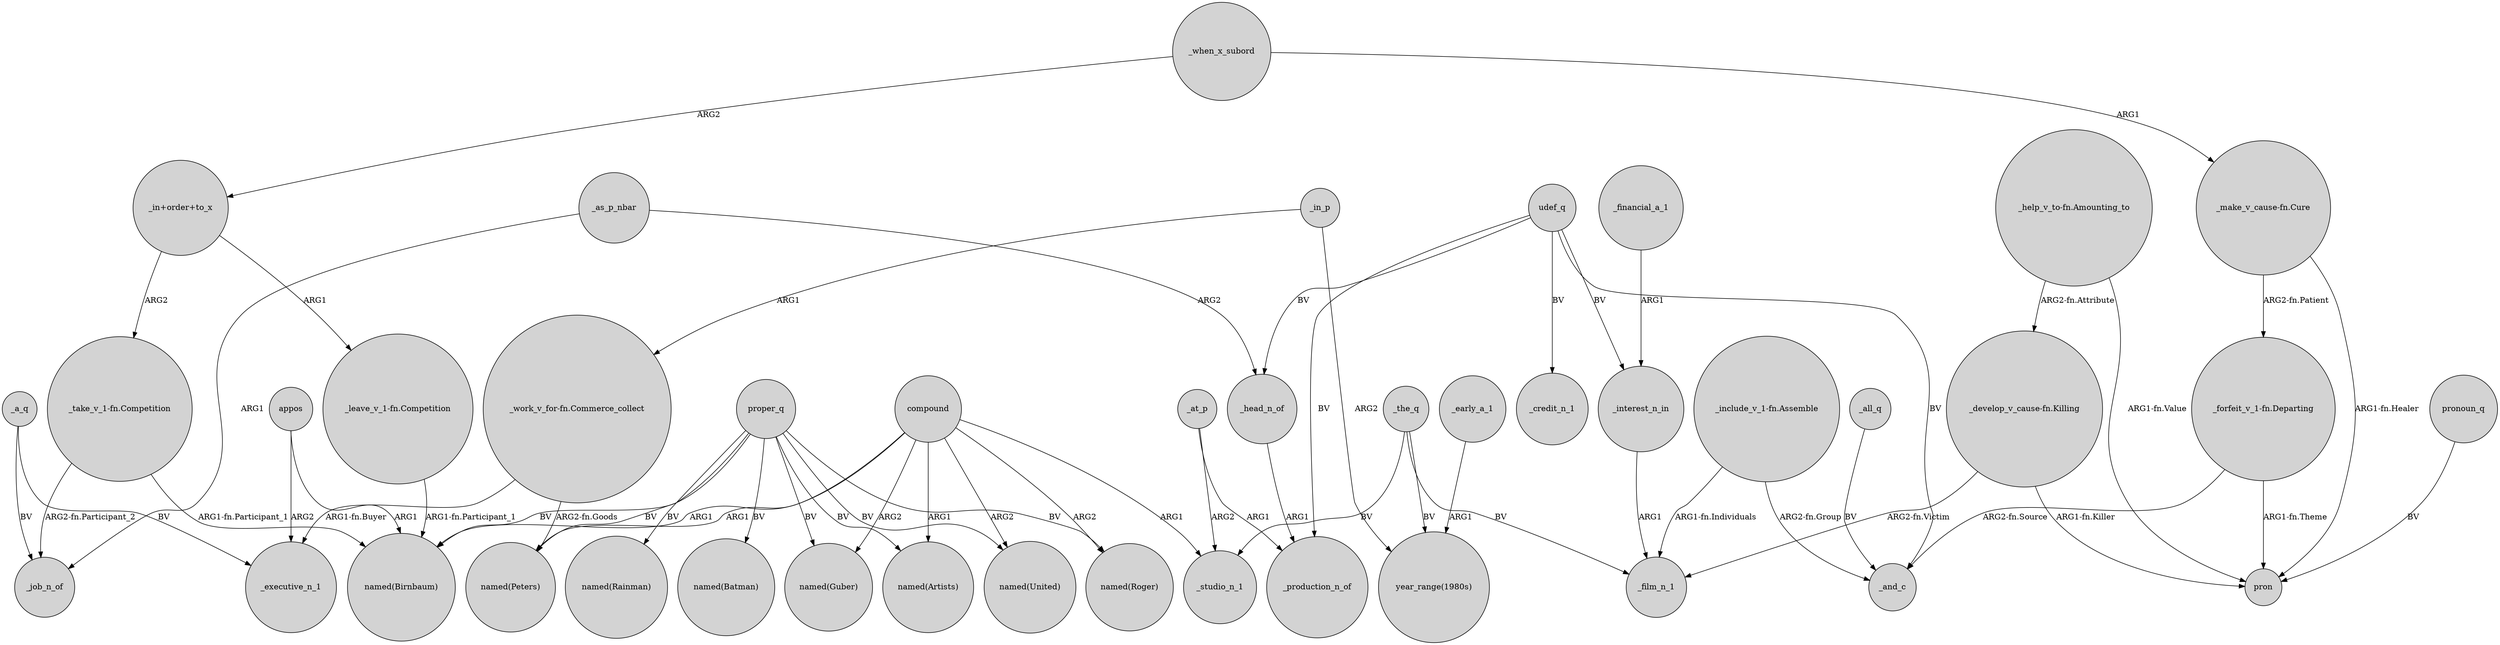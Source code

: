 digraph {
	node [shape=circle style=filled]
	appos -> _executive_n_1 [label=ARG2]
	proper_q -> "named(Rainman)" [label=BV]
	"_take_v_1-fn.Competition" -> "named(Birnbaum)" [label="ARG1-fn.Participant_1"]
	compound -> "named(Peters)" [label=ARG1]
	compound -> "named(Roger)" [label=ARG2]
	"_develop_v_cause-fn.Killing" -> _film_n_1 [label="ARG2-fn.Victim"]
	compound -> "named(United)" [label=ARG2]
	_in_p -> "year_range(1980s)" [label=ARG2]
	"_take_v_1-fn.Competition" -> _job_n_of [label="ARG2-fn.Participant_2"]
	proper_q -> "named(Peters)" [label=BV]
	compound -> "named(Guber)" [label=ARG2]
	compound -> "named(Artists)" [label=ARG1]
	_early_a_1 -> "year_range(1980s)" [label=ARG1]
	_all_q -> _and_c [label=BV]
	_at_p -> _studio_n_1 [label=ARG2]
	"_include_v_1-fn.Assemble" -> _film_n_1 [label="ARG1-fn.Individuals"]
	_financial_a_1 -> _interest_n_in [label=ARG1]
	_when_x_subord -> "_make_v_cause-fn.Cure" [label=ARG1]
	"_leave_v_1-fn.Competition" -> "named(Birnbaum)" [label="ARG1-fn.Participant_1"]
	_the_q -> _film_n_1 [label=BV]
	udef_q -> _and_c [label=BV]
	udef_q -> _head_n_of [label=BV]
	"_in+order+to_x" -> "_leave_v_1-fn.Competition" [label=ARG1]
	_as_p_nbar -> _job_n_of [label=ARG1]
	_when_x_subord -> "_in+order+to_x" [label=ARG2]
	_the_q -> "year_range(1980s)" [label=BV]
	pronoun_q -> pron [label=BV]
	compound -> "named(Birnbaum)" [label=ARG1]
	"_include_v_1-fn.Assemble" -> _and_c [label="ARG2-fn.Group"]
	compound -> _studio_n_1 [label=ARG1]
	"_forfeit_v_1-fn.Departing" -> pron [label="ARG1-fn.Theme"]
	"_help_v_to-fn.Amounting_to" -> pron [label="ARG1-fn.Value"]
	"_help_v_to-fn.Amounting_to" -> "_develop_v_cause-fn.Killing" [label="ARG2-fn.Attribute"]
	proper_q -> "named(United)" [label=BV]
	"_forfeit_v_1-fn.Departing" -> _and_c [label="ARG2-fn.Source"]
	"_work_v_for-fn.Commerce_collect" -> "named(Peters)" [label="ARG2-fn.Goods"]
	proper_q -> "named(Birnbaum)" [label=BV]
	udef_q -> _credit_n_1 [label=BV]
	proper_q -> "named(Artists)" [label=BV]
	proper_q -> "named(Guber)" [label=BV]
	_at_p -> _production_n_of [label=ARG1]
	"_make_v_cause-fn.Cure" -> "_forfeit_v_1-fn.Departing" [label="ARG2-fn.Patient"]
	"_develop_v_cause-fn.Killing" -> pron [label="ARG1-fn.Killer"]
	proper_q -> "named(Batman)" [label=BV]
	udef_q -> _interest_n_in [label=BV]
	appos -> "named(Birnbaum)" [label=ARG1]
	"_make_v_cause-fn.Cure" -> pron [label="ARG1-fn.Healer"]
	_head_n_of -> _production_n_of [label=ARG1]
	_in_p -> "_work_v_for-fn.Commerce_collect" [label=ARG1]
	"_in+order+to_x" -> "_take_v_1-fn.Competition" [label=ARG2]
	_the_q -> _studio_n_1 [label=BV]
	_a_q -> _job_n_of [label=BV]
	"_work_v_for-fn.Commerce_collect" -> _executive_n_1 [label="ARG1-fn.Buyer"]
	proper_q -> "named(Roger)" [label=BV]
	_as_p_nbar -> _head_n_of [label=ARG2]
	udef_q -> _production_n_of [label=BV]
	_interest_n_in -> _film_n_1 [label=ARG1]
	_a_q -> _executive_n_1 [label=BV]
}
